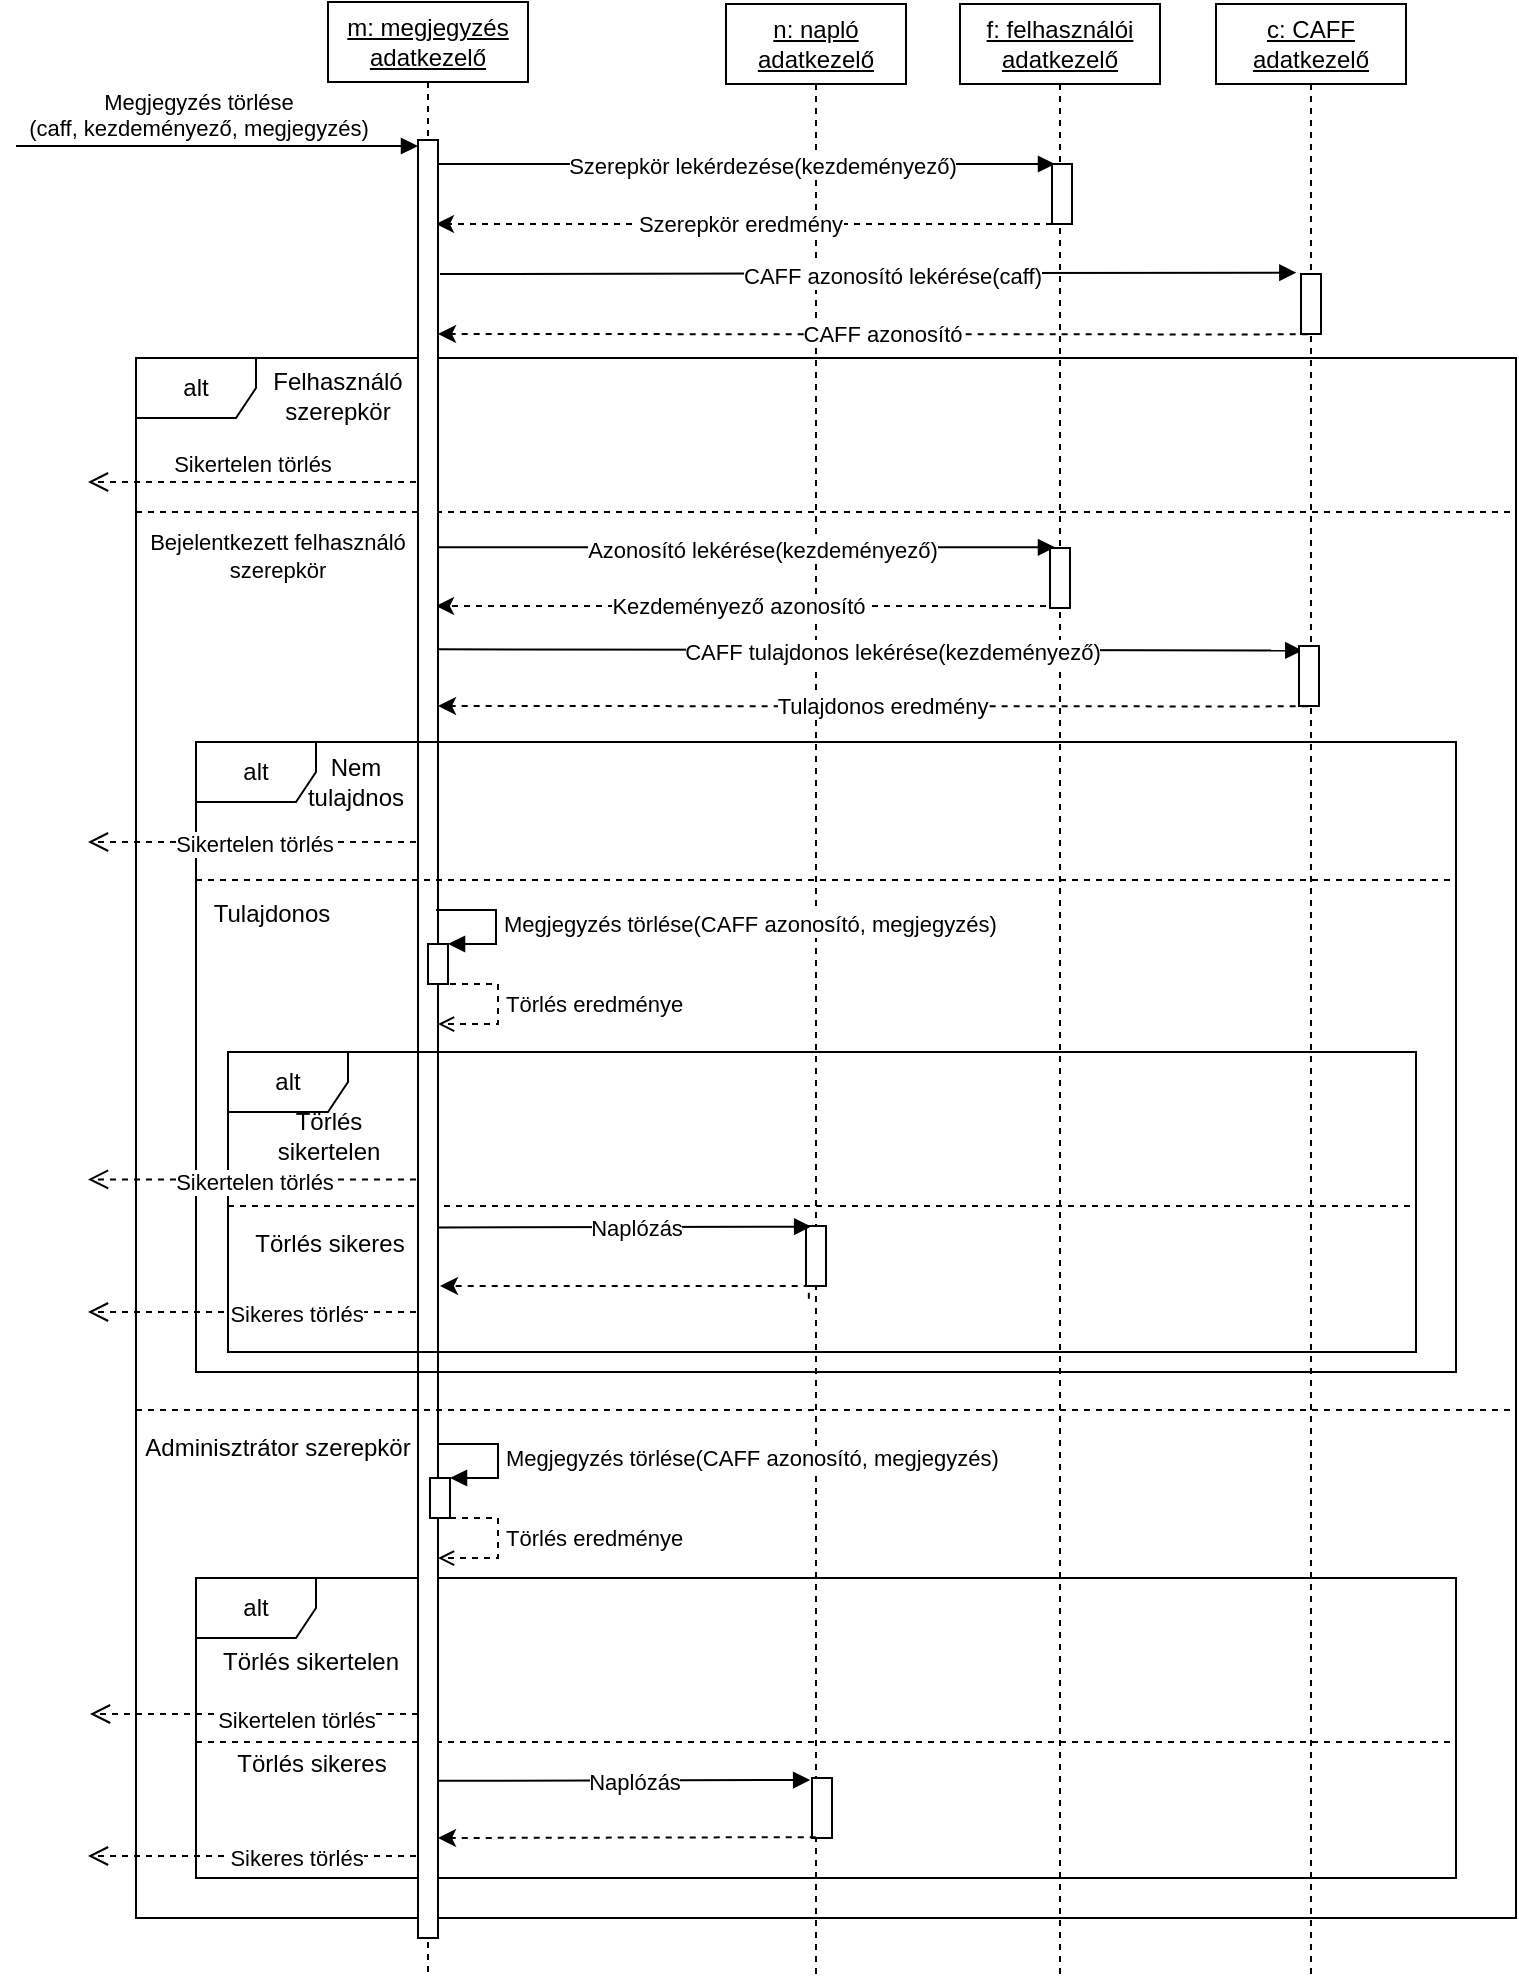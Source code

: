 <mxfile version="15.5.5" type="device"><diagram name="Page-1" id="13e1069c-82ec-6db2-03f1-153e76fe0fe0"><mxGraphModel dx="1422" dy="1644" grid="1" gridSize="10" guides="1" tooltips="1" connect="1" arrows="1" fold="1" page="1" pageScale="1" pageWidth="1100" pageHeight="850" background="none" math="0" shadow="0"><root><mxCell id="0"/><mxCell id="1" parent="0"/><mxCell id="3211l-Er1AWYU2jjhMqr-1" value="alt" style="shape=umlFrame;whiteSpace=wrap;html=1;" parent="1" vertex="1"><mxGeometry x="130" y="-570" width="690" height="780" as="geometry"/></mxCell><mxCell id="CrvJalaWiIJsWz1r6UrU-48" value="alt" style="shape=umlFrame;whiteSpace=wrap;html=1;" parent="1" vertex="1"><mxGeometry x="160" y="40" width="630" height="150" as="geometry"/></mxCell><mxCell id="CrvJalaWiIJsWz1r6UrU-51" value="" style="line;strokeWidth=1;fillColor=none;align=left;verticalAlign=middle;spacingTop=-1;spacingLeft=3;spacingRight=3;rotatable=0;labelPosition=right;points=[];portConstraint=eastwest;dashed=1;" parent="1" vertex="1"><mxGeometry x="176" y="-150" width="594" height="8" as="geometry"/></mxCell><mxCell id="CrvJalaWiIJsWz1r6UrU-52" value="" style="line;strokeWidth=1;fillColor=none;align=left;verticalAlign=middle;spacingTop=-1;spacingLeft=3;spacingRight=3;rotatable=0;labelPosition=right;points=[];portConstraint=eastwest;dashed=1;" parent="1" vertex="1"><mxGeometry x="160" y="118" width="630" height="8" as="geometry"/></mxCell><mxCell id="CrvJalaWiIJsWz1r6UrU-2" value="&lt;u&gt;m: megjegyzés&lt;br&gt;adatkezelő&lt;/u&gt;" style="shape=umlLifeline;perimeter=lifelinePerimeter;whiteSpace=wrap;html=1;container=1;collapsible=0;recursiveResize=0;outlineConnect=0;" parent="1" vertex="1"><mxGeometry x="226" y="-748" width="100" height="988" as="geometry"/></mxCell><mxCell id="wc8MHf9N2YYuKddE2Fxc-26" value="&lt;u&gt;n: napló&lt;br&gt;adatkezelő&lt;/u&gt;" style="shape=umlLifeline;perimeter=lifelinePerimeter;whiteSpace=wrap;html=1;container=1;collapsible=0;recursiveResize=0;outlineConnect=0;" parent="1" vertex="1"><mxGeometry x="425" y="-747" width="90" height="987" as="geometry"/></mxCell><mxCell id="v-LXQGswzC1OJa_wjFEn-1" value="&lt;u&gt;f: felhasználói&lt;br&gt;adatkezelő&lt;/u&gt;" style="shape=umlLifeline;perimeter=lifelinePerimeter;whiteSpace=wrap;html=1;container=0;collapsible=0;recursiveResize=0;outlineConnect=0;" parent="1" vertex="1"><mxGeometry x="542" y="-747" width="100" height="987" as="geometry"/></mxCell><mxCell id="v-LXQGswzC1OJa_wjFEn-6" style="edgeStyle=orthogonalEdgeStyle;rounded=0;orthogonalLoop=1;jettySize=auto;html=1;dashed=1;" parent="1" source="wc8MHf9N2YYuKddE2Fxc-27" edge="1"><mxGeometry relative="1" as="geometry"><mxPoint x="280" y="-637" as="targetPoint"/><Array as="points"><mxPoint x="280" y="-637"/></Array></mxGeometry></mxCell><mxCell id="v-LXQGswzC1OJa_wjFEn-10" value="Szerepkör eredmény" style="edgeLabel;html=1;align=center;verticalAlign=middle;resizable=0;points=[];" parent="v-LXQGswzC1OJa_wjFEn-6" vertex="1" connectable="0"><mxGeometry x="-0.104" y="1" relative="1" as="geometry"><mxPoint x="-18" y="-1" as="offset"/></mxGeometry></mxCell><mxCell id="wc8MHf9N2YYuKddE2Fxc-1" value="&lt;u&gt;c: CAFF&lt;br&gt;adatkezelő&lt;br&gt;&lt;/u&gt;" style="shape=umlLifeline;perimeter=lifelinePerimeter;whiteSpace=wrap;html=1;container=0;collapsible=0;recursiveResize=0;outlineConnect=0;" parent="1" vertex="1"><mxGeometry x="670" y="-747" width="95" height="987" as="geometry"/></mxCell><mxCell id="v-LXQGswzC1OJa_wjFEn-9" value="Szerepkör lekérdezése(kezdeményező)" style="html=1;verticalAlign=bottom;endArrow=block;rounded=0;" parent="1" edge="1"><mxGeometry x="0.054" y="-10" relative="1" as="geometry"><mxPoint x="280" y="-667" as="sourcePoint"/><mxPoint as="offset"/><mxPoint x="589.5" y="-667" as="targetPoint"/></mxGeometry></mxCell><mxCell id="3211l-Er1AWYU2jjhMqr-2" value="" style="line;strokeWidth=1;fillColor=none;align=left;verticalAlign=middle;spacingTop=-1;spacingLeft=3;spacingRight=3;rotatable=0;labelPosition=right;points=[];portConstraint=eastwest;dashed=1;" parent="1" vertex="1"><mxGeometry x="130" y="-497" width="690" height="8" as="geometry"/></mxCell><mxCell id="3211l-Er1AWYU2jjhMqr-8" value="Bejelentkezett felhasználó szerepkör" style="text;html=1;strokeColor=none;fillColor=none;align=center;verticalAlign=middle;whiteSpace=wrap;rounded=0;dashed=1;fontSize=11;" parent="1" vertex="1"><mxGeometry x="126" y="-486" width="150" height="30" as="geometry"/></mxCell><mxCell id="2BwZ3oF15xQHXN5AZvt7-4" value="Azonosító lekérése(kezdeményező)" style="html=1;verticalAlign=bottom;endArrow=block;rounded=0;" parent="1" edge="1"><mxGeometry x="0.054" y="-10" relative="1" as="geometry"><mxPoint x="280" y="-475.34" as="sourcePoint"/><mxPoint as="offset"/><mxPoint x="589.5" y="-475.34" as="targetPoint"/></mxGeometry></mxCell><mxCell id="2BwZ3oF15xQHXN5AZvt7-6" style="edgeStyle=orthogonalEdgeStyle;rounded=0;orthogonalLoop=1;jettySize=auto;html=1;dashed=1;" parent="1" edge="1"><mxGeometry relative="1" as="geometry"><mxPoint x="280" y="-446" as="targetPoint"/><Array as="points"><mxPoint x="280" y="-446"/></Array><mxPoint x="585" y="-446" as="sourcePoint"/></mxGeometry></mxCell><mxCell id="2BwZ3oF15xQHXN5AZvt7-7" value="Kezdeményező azonosító" style="edgeLabel;html=1;align=center;verticalAlign=middle;resizable=0;points=[];" parent="2BwZ3oF15xQHXN5AZvt7-6" vertex="1" connectable="0"><mxGeometry x="-0.104" y="1" relative="1" as="geometry"><mxPoint x="-18" y="-1" as="offset"/></mxGeometry></mxCell><mxCell id="wc8MHf9N2YYuKddE2Fxc-4" value="" style="html=1;points=[];perimeter=orthogonalPerimeter;" parent="1" vertex="1"><mxGeometry x="271" y="-679" width="10" height="899" as="geometry"/></mxCell><mxCell id="wc8MHf9N2YYuKddE2Fxc-5" value="Megjegyzés törlése&lt;br&gt;(caff, kezdeményező, megjegyzés)" style="html=1;verticalAlign=bottom;endArrow=block;entryX=0;entryY=0;rounded=0;" parent="1" edge="1"><mxGeometry as="geometry"><mxPoint x="70" y="-676" as="sourcePoint"/><mxPoint x="-10" as="offset"/><mxPoint x="271" y="-676.0" as="targetPoint"/></mxGeometry></mxCell><mxCell id="wc8MHf9N2YYuKddE2Fxc-6" value="Sikertelen törlés" style="html=1;verticalAlign=bottom;endArrow=open;dashed=1;endSize=8;rounded=0;" parent="1" edge="1"><mxGeometry x="225" y="-740" as="geometry"><mxPoint x="106" y="-508" as="targetPoint"/><mxPoint x="270" y="-508.0" as="sourcePoint"/><Array as="points"><mxPoint x="119" y="-508"/></Array><mxPoint as="offset"/></mxGeometry></mxCell><mxCell id="3211l-Er1AWYU2jjhMqr-5" value="Felhasználó szerepkör" style="text;html=1;strokeColor=none;fillColor=none;align=center;verticalAlign=middle;whiteSpace=wrap;rounded=0;dashed=1;" parent="1" vertex="1"><mxGeometry x="176" y="-566" width="110" height="30" as="geometry"/></mxCell><mxCell id="wc8MHf9N2YYuKddE2Fxc-27" value="" style="html=1;points=[];perimeter=orthogonalPerimeter;" parent="1" vertex="1"><mxGeometry x="588" y="-667" width="10" height="30" as="geometry"/></mxCell><mxCell id="2BwZ3oF15xQHXN5AZvt7-5" value="" style="html=1;points=[];perimeter=orthogonalPerimeter;" parent="1" vertex="1"><mxGeometry x="587" y="-475" width="10" height="30" as="geometry"/></mxCell><mxCell id="CrvJalaWiIJsWz1r6UrU-3" value="" style="html=1;points=[];perimeter=orthogonalPerimeter;" parent="1" vertex="1"><mxGeometry x="712.5" y="-612" width="10" height="30" as="geometry"/></mxCell><mxCell id="CrvJalaWiIJsWz1r6UrU-4" value="CAFF azonosító lekérése(caff)" style="html=1;verticalAlign=bottom;endArrow=block;rounded=0;entryX=-0.333;entryY=-0.022;entryDx=0;entryDy=0;entryPerimeter=0;" parent="1" edge="1"><mxGeometry x="0.054" y="-10" relative="1" as="geometry"><mxPoint x="282" y="-612" as="sourcePoint"/><mxPoint as="offset"/><mxPoint x="710.17" y="-612.66" as="targetPoint"/></mxGeometry></mxCell><mxCell id="CrvJalaWiIJsWz1r6UrU-5" style="edgeStyle=orthogonalEdgeStyle;rounded=0;orthogonalLoop=1;jettySize=auto;html=1;dashed=1;exitX=0.333;exitY=1.006;exitDx=0;exitDy=0;exitPerimeter=0;" parent="1" source="CrvJalaWiIJsWz1r6UrU-3" edge="1"><mxGeometry relative="1" as="geometry"><mxPoint x="281" y="-582.0" as="targetPoint"/><Array as="points"><mxPoint x="660" y="-582"/><mxPoint x="660" y="-582"/></Array><mxPoint x="586" y="-582.0" as="sourcePoint"/></mxGeometry></mxCell><mxCell id="CrvJalaWiIJsWz1r6UrU-6" value="CAFF azonosító" style="edgeLabel;html=1;align=center;verticalAlign=middle;resizable=0;points=[];" parent="CrvJalaWiIJsWz1r6UrU-5" vertex="1" connectable="0"><mxGeometry x="-0.104" y="1" relative="1" as="geometry"><mxPoint x="-18" y="-1" as="offset"/></mxGeometry></mxCell><mxCell id="CrvJalaWiIJsWz1r6UrU-15" value="CAFF tulajdonos lekérése(kezdeményező)" style="html=1;verticalAlign=bottom;endArrow=block;rounded=0;entryX=0.164;entryY=0.075;entryDx=0;entryDy=0;entryPerimeter=0;" parent="1" target="CrvJalaWiIJsWz1r6UrU-17" edge="1"><mxGeometry x="0.054" y="-10" relative="1" as="geometry"><mxPoint x="281" y="-424.34" as="sourcePoint"/><mxPoint as="offset"/><mxPoint x="709.17" y="-425.0" as="targetPoint"/></mxGeometry></mxCell><mxCell id="CrvJalaWiIJsWz1r6UrU-17" value="" style="html=1;points=[];perimeter=orthogonalPerimeter;" parent="1" vertex="1"><mxGeometry x="711.5" y="-426" width="10" height="30" as="geometry"/></mxCell><mxCell id="CrvJalaWiIJsWz1r6UrU-18" style="edgeStyle=orthogonalEdgeStyle;rounded=0;orthogonalLoop=1;jettySize=auto;html=1;dashed=1;exitX=0.333;exitY=1.006;exitDx=0;exitDy=0;exitPerimeter=0;" parent="1" edge="1"><mxGeometry relative="1" as="geometry"><mxPoint x="281" y="-396" as="targetPoint"/><Array as="points"><mxPoint x="660" y="-396"/><mxPoint x="660" y="-396"/></Array><mxPoint x="715.83" y="-395.82" as="sourcePoint"/></mxGeometry></mxCell><mxCell id="CrvJalaWiIJsWz1r6UrU-19" value="Tulajdonos eredmény" style="edgeLabel;html=1;align=center;verticalAlign=middle;resizable=0;points=[];" parent="CrvJalaWiIJsWz1r6UrU-18" vertex="1" connectable="0"><mxGeometry x="-0.104" y="1" relative="1" as="geometry"><mxPoint x="-18" y="-1" as="offset"/></mxGeometry></mxCell><mxCell id="CrvJalaWiIJsWz1r6UrU-21" value="alt" style="shape=umlFrame;whiteSpace=wrap;html=1;" parent="1" vertex="1"><mxGeometry x="160" y="-378" width="630" height="315" as="geometry"/></mxCell><mxCell id="CrvJalaWiIJsWz1r6UrU-22" value="Nem tulajdnos" style="text;html=1;strokeColor=none;fillColor=none;align=center;verticalAlign=middle;whiteSpace=wrap;rounded=0;" parent="1" vertex="1"><mxGeometry x="210" y="-373" width="60" height="30" as="geometry"/></mxCell><mxCell id="CrvJalaWiIJsWz1r6UrU-23" value="" style="line;strokeWidth=1;fillColor=none;align=left;verticalAlign=middle;spacingTop=-1;spacingLeft=3;spacingRight=3;rotatable=0;labelPosition=right;points=[];portConstraint=eastwest;dashed=1;" parent="1" vertex="1"><mxGeometry x="160" y="-313" width="630" height="8" as="geometry"/></mxCell><mxCell id="CrvJalaWiIJsWz1r6UrU-24" value="Sikertelen törlés" style="html=1;verticalAlign=bottom;endArrow=open;dashed=1;endSize=8;rounded=0;" parent="1" edge="1"><mxGeometry x="-0.012" y="10" relative="1" as="geometry"><mxPoint x="106" y="-328" as="targetPoint"/><mxPoint x="270" y="-328.0" as="sourcePoint"/><Array as="points"><mxPoint x="119" y="-328"/></Array><mxPoint as="offset"/></mxGeometry></mxCell><mxCell id="CrvJalaWiIJsWz1r6UrU-25" value="Megjegyzés törlése(CAFF azonosító, megjegyzés)" style="edgeStyle=orthogonalEdgeStyle;html=1;align=left;spacingLeft=2;endArrow=block;rounded=0;" parent="1" edge="1"><mxGeometry x="0.042" relative="1" as="geometry"><mxPoint x="280" y="-294.02" as="sourcePoint"/><Array as="points"><mxPoint x="310" y="-294.02"/><mxPoint x="310" y="-277.02"/><mxPoint x="286" y="-277.02"/></Array><mxPoint x="286" y="-277.02" as="targetPoint"/><mxPoint as="offset"/></mxGeometry></mxCell><mxCell id="CrvJalaWiIJsWz1r6UrU-26" value="Törlés eredménye" style="edgeStyle=orthogonalEdgeStyle;html=1;align=left;spacingLeft=2;endArrow=open;rounded=0;entryX=1;entryY=0.192;entryDx=0;entryDy=0;entryPerimeter=0;dashed=1;endFill=0;" parent="1" edge="1"><mxGeometry relative="1" as="geometry"><mxPoint x="281" y="-257" as="sourcePoint"/><Array as="points"><mxPoint x="311" y="-257"/><mxPoint x="311" y="-237"/></Array><mxPoint x="281" y="-236.96" as="targetPoint"/></mxGeometry></mxCell><mxCell id="CrvJalaWiIJsWz1r6UrU-27" value="" style="html=1;points=[];perimeter=orthogonalPerimeter;" parent="1" vertex="1"><mxGeometry x="276" y="-277" width="10" height="20" as="geometry"/></mxCell><mxCell id="CrvJalaWiIJsWz1r6UrU-28" value="alt" style="shape=umlFrame;whiteSpace=wrap;html=1;" parent="1" vertex="1"><mxGeometry x="176" y="-223" width="594" height="150" as="geometry"/></mxCell><mxCell id="CrvJalaWiIJsWz1r6UrU-29" value="Tulajdonos" style="text;html=1;strokeColor=none;fillColor=none;align=center;verticalAlign=middle;whiteSpace=wrap;rounded=0;" parent="1" vertex="1"><mxGeometry x="168" y="-307" width="60" height="30" as="geometry"/></mxCell><mxCell id="CrvJalaWiIJsWz1r6UrU-30" value="Törlés sikertelen" style="text;html=1;strokeColor=none;fillColor=none;align=center;verticalAlign=middle;whiteSpace=wrap;rounded=0;" parent="1" vertex="1"><mxGeometry x="183" y="-196" width="87" height="30" as="geometry"/></mxCell><mxCell id="CrvJalaWiIJsWz1r6UrU-31" value="Sikertelen törlés" style="html=1;verticalAlign=bottom;endArrow=open;dashed=1;endSize=8;rounded=0;" parent="1" edge="1"><mxGeometry x="-0.012" y="10" relative="1" as="geometry"><mxPoint x="106" y="-159.29" as="targetPoint"/><mxPoint x="270" y="-159.29" as="sourcePoint"/><Array as="points"><mxPoint x="119" y="-159.29"/></Array><mxPoint as="offset"/></mxGeometry></mxCell><mxCell id="CrvJalaWiIJsWz1r6UrU-32" value="Törlés sikeres" style="text;html=1;strokeColor=none;fillColor=none;align=center;verticalAlign=middle;whiteSpace=wrap;rounded=0;" parent="1" vertex="1"><mxGeometry x="184.5" y="-142" width="84" height="30" as="geometry"/></mxCell><mxCell id="CrvJalaWiIJsWz1r6UrU-33" value="" style="html=1;points=[];perimeter=orthogonalPerimeter;" parent="1" vertex="1"><mxGeometry x="465" y="-136" width="10" height="30" as="geometry"/></mxCell><mxCell id="CrvJalaWiIJsWz1r6UrU-34" value="Naplózás" style="html=1;verticalAlign=bottom;endArrow=block;rounded=0;entryX=0.257;entryY=0.01;entryDx=0;entryDy=0;entryPerimeter=0;" parent="1" edge="1"><mxGeometry x="0.054" y="-10" relative="1" as="geometry"><mxPoint x="281.5" y="-135.29" as="sourcePoint"/><mxPoint as="offset"/><mxPoint x="467.57" y="-135.7" as="targetPoint"/></mxGeometry></mxCell><mxCell id="CrvJalaWiIJsWz1r6UrU-35" style="edgeStyle=orthogonalEdgeStyle;rounded=0;orthogonalLoop=1;jettySize=auto;html=1;dashed=1;exitX=0.143;exitY=0.981;exitDx=0;exitDy=0;exitPerimeter=0;" parent="1" edge="1"><mxGeometry relative="1" as="geometry"><mxPoint x="282" y="-106" as="targetPoint"/><Array as="points"><mxPoint x="282" y="-106"/></Array><mxPoint x="466.43" y="-99.57" as="sourcePoint"/></mxGeometry></mxCell><mxCell id="CrvJalaWiIJsWz1r6UrU-36" value="Sikeres törlés" style="html=1;verticalAlign=bottom;endArrow=open;dashed=1;endSize=8;rounded=0;" parent="1" edge="1"><mxGeometry x="-0.268" y="10" relative="1" as="geometry"><mxPoint x="106" y="-93" as="targetPoint"/><mxPoint x="270" y="-93.0" as="sourcePoint"/><Array as="points"><mxPoint x="119" y="-93"/></Array><mxPoint as="offset"/></mxGeometry></mxCell><mxCell id="CrvJalaWiIJsWz1r6UrU-37" value="" style="line;strokeWidth=1;fillColor=none;align=left;verticalAlign=middle;spacingTop=-1;spacingLeft=3;spacingRight=3;rotatable=0;labelPosition=right;points=[];portConstraint=eastwest;dashed=1;" parent="1" vertex="1"><mxGeometry x="130" y="-48" width="690" height="8" as="geometry"/></mxCell><mxCell id="CrvJalaWiIJsWz1r6UrU-38" value="Adminisztrátor szerepkör" style="text;html=1;strokeColor=none;fillColor=none;align=center;verticalAlign=middle;whiteSpace=wrap;rounded=0;dashed=1;" parent="1" vertex="1"><mxGeometry x="131" y="-40" width="140" height="30" as="geometry"/></mxCell><mxCell id="CrvJalaWiIJsWz1r6UrU-39" value="Megjegyzés törlése(CAFF azonosító, megjegyzés)" style="edgeStyle=orthogonalEdgeStyle;html=1;align=left;spacingLeft=2;endArrow=block;rounded=0;" parent="1" edge="1"><mxGeometry x="0.042" relative="1" as="geometry"><mxPoint x="281" y="-27.02" as="sourcePoint"/><Array as="points"><mxPoint x="311" y="-27.02"/><mxPoint x="311" y="-10.02"/><mxPoint x="287" y="-10.02"/></Array><mxPoint x="287" y="-10.02" as="targetPoint"/><mxPoint as="offset"/></mxGeometry></mxCell><mxCell id="CrvJalaWiIJsWz1r6UrU-40" value="" style="html=1;points=[];perimeter=orthogonalPerimeter;" parent="1" vertex="1"><mxGeometry x="277" y="-10" width="10" height="20" as="geometry"/></mxCell><mxCell id="CrvJalaWiIJsWz1r6UrU-41" value="Törlés eredménye" style="edgeStyle=orthogonalEdgeStyle;html=1;align=left;spacingLeft=2;endArrow=open;rounded=0;entryX=1;entryY=0.192;entryDx=0;entryDy=0;entryPerimeter=0;dashed=1;endFill=0;" parent="1" edge="1"><mxGeometry relative="1" as="geometry"><mxPoint x="281" y="10" as="sourcePoint"/><Array as="points"><mxPoint x="311" y="10"/><mxPoint x="311" y="30"/></Array><mxPoint x="281" y="30.04" as="targetPoint"/></mxGeometry></mxCell><mxCell id="CrvJalaWiIJsWz1r6UrU-43" value="Sikertelen törlés" style="html=1;verticalAlign=bottom;endArrow=open;dashed=1;endSize=8;rounded=0;" parent="1" edge="1"><mxGeometry x="-0.256" y="12" relative="1" as="geometry"><mxPoint x="107" y="108" as="targetPoint"/><mxPoint x="271" y="108.0" as="sourcePoint"/><Array as="points"><mxPoint x="120" y="108.0"/></Array><mxPoint as="offset"/></mxGeometry></mxCell><mxCell id="CrvJalaWiIJsWz1r6UrU-45" value="Naplózás" style="html=1;verticalAlign=bottom;endArrow=block;rounded=0;entryX=0.257;entryY=0.01;entryDx=0;entryDy=0;entryPerimeter=0;" parent="1" edge="1"><mxGeometry x="0.054" y="-10" relative="1" as="geometry"><mxPoint x="281" y="141.41" as="sourcePoint"/><mxPoint as="offset"/><mxPoint x="467.07" y="141" as="targetPoint"/></mxGeometry></mxCell><mxCell id="CrvJalaWiIJsWz1r6UrU-46" value="Sikeres törlés" style="html=1;verticalAlign=bottom;endArrow=open;dashed=1;endSize=8;rounded=0;" parent="1" edge="1"><mxGeometry x="-0.268" y="10" relative="1" as="geometry"><mxPoint x="106" y="179" as="targetPoint"/><mxPoint x="270" y="179.0" as="sourcePoint"/><Array as="points"><mxPoint x="119" y="179"/></Array><mxPoint as="offset"/></mxGeometry></mxCell><mxCell id="CrvJalaWiIJsWz1r6UrU-49" value="Törlés sikertelen" style="text;html=1;strokeColor=none;fillColor=none;align=center;verticalAlign=middle;whiteSpace=wrap;rounded=0;" parent="1" vertex="1"><mxGeometry x="154" y="67" width="127" height="30" as="geometry"/></mxCell><mxCell id="CrvJalaWiIJsWz1r6UrU-50" value="Törlés sikeres" style="text;html=1;strokeColor=none;fillColor=none;align=center;verticalAlign=middle;whiteSpace=wrap;rounded=0;" parent="1" vertex="1"><mxGeometry x="175.5" y="118" width="84" height="30" as="geometry"/></mxCell><mxCell id="CrvJalaWiIJsWz1r6UrU-53" value="" style="html=1;points=[];perimeter=orthogonalPerimeter;" parent="1" vertex="1"><mxGeometry x="468" y="140" width="10" height="30" as="geometry"/></mxCell><mxCell id="CrvJalaWiIJsWz1r6UrU-54" style="edgeStyle=orthogonalEdgeStyle;rounded=0;orthogonalLoop=1;jettySize=auto;html=1;dashed=1;exitX=0.187;exitY=0.986;exitDx=0;exitDy=0;exitPerimeter=0;" parent="1" source="CrvJalaWiIJsWz1r6UrU-53" edge="1"><mxGeometry relative="1" as="geometry"><mxPoint x="281" y="170" as="targetPoint"/><Array as="points"><mxPoint x="281" y="170"/></Array><mxPoint x="465.43" y="176.43" as="sourcePoint"/></mxGeometry></mxCell></root></mxGraphModel></diagram></mxfile>
